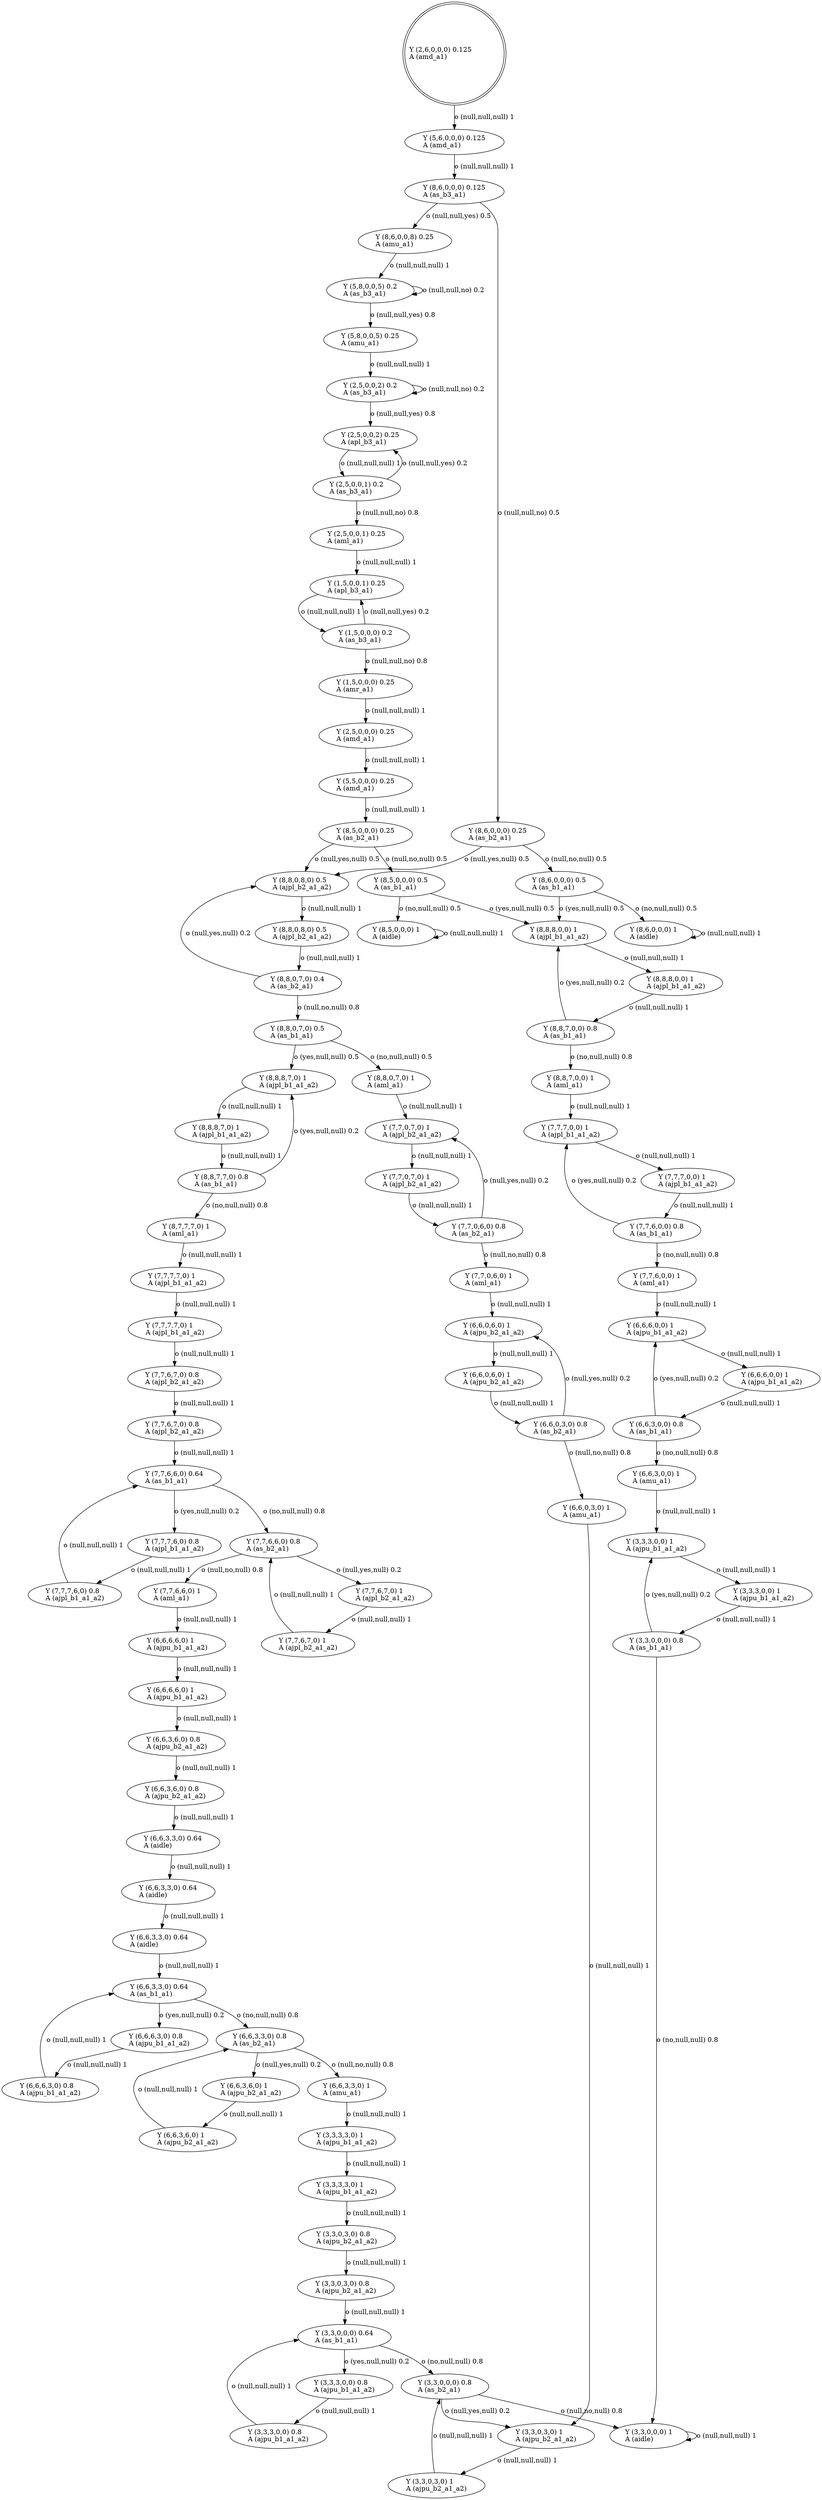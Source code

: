 digraph "G" {
root [label="Y (2,6,0,0,0) 0.125\lA (amd_a1)\l", labeljust="l", shape=doublecircle];
x0row15 [label="Y (8,6,0,0,8) 0.25\lA (amu_a1)\l"];
x0row1 [label="Y (5,6,0,0,0) 0.125\lA (amd_a1)\l"];
x0row5 [label="Y (8,6,0,0,0) 0.125\lA (as_b3_a1)\l"];
x0row446 [label="Y (6,6,6,0,0) 1\lA (ajpu_b1_a1_a2)\l"];
x0row449 [label="Y (6,6,3,0,0) 0.8\lA (as_b1_a1)\l"];
x0row452 [label="Y (6,6,3,0,0) 1\lA (amu_a1)\l"];
x0row484 [label="Y (8,6,0,0,0) 0.5\lA (as_b1_a1)\l"];
x0row499 [label="Y (8,6,0,0,0) 1\lA (aidle)\l"];
x0row375 [label="Y (6,6,0,6,0) 1\lA (ajpu_b2_a1_a2)\l"];
x0row378 [label="Y (6,6,0,3,0) 0.8\lA (as_b2_a1)\l"];
x0row381 [label="Y (6,6,0,3,0) 1\lA (amu_a1)\l"];
x0row426 [label="Y (7,7,6,0,0) 0.8\lA (as_b1_a1)\l"];
x0row393 [label="Y (8,5,0,0,0) 1\lA (aidle)\l"];
x0row400 [label="Y (8,8,8,0,0) 1\lA (ajpl_b1_a1_a2)\l"];
x0row431 [label="Y (7,7,6,0,0) 1\lA (aml_a1)\l"];
x0row405 [label="Y (8,8,7,0,0) 0.8\lA (as_b1_a1)\l"];
x0row409 [label="Y (8,8,7,0,0) 1\lA (aml_a1)\l"];
x0row421 [label="Y (7,7,7,0,0) 1\lA (ajpl_b1_a1_a2)\l"];
x0row288 [label="Y (3,3,3,3,0) 1\lA (ajpu_b1_a1_a2)\l"];
x0row294 [label="Y (3,3,0,3,0) 0.8\lA (ajpu_b2_a1_a2)\l"];
x0row295 [label="Y (3,3,3,0,0) 0.8\lA (ajpu_b1_a1_a2)\l"];
x0row299 [label="Y (3,3,0,3,0) 1\lA (ajpu_b2_a1_a2)\l"];
x0row355 [label="Y (7,7,0,6,0) 0.8\lA (as_b2_a1)\l"];
x0row304 [label="Y (3,3,0,0,0) 0.64\lA (as_b1_a1)\l"];
x0row308 [label="Y (3,3,0,0,0) 0.8\lA (as_b2_a1)\l"];
x0row309 [label="Y (3,3,0,0,0) 0.8\lA (as_b1_a1)\l"];
x0row318 [label="Y (3,3,3,0,0) 1\lA (ajpu_b1_a1_a2)\l"];
x0row326 [label="Y (3,3,0,0,0) 1\lA (aidle)\l"];
x0row360 [label="Y (7,7,0,6,0) 1\lA (aml_a1)\l"];
x0row350 [label="Y (7,7,0,7,0) 1\lA (ajpl_b2_a1_a2)\l"];
x0row16 [label="Y (8,6,0,0,0) 0.25\lA (as_b2_a1)\l"];
x0row191 [label="Y (7,7,6,7,0) 1\lA (ajpl_b2_a1_a2)\l"];
x0row197 [label="Y (7,7,6,6,0) 0.64\lA (as_b1_a1)\l"];
x0row202 [label="Y (7,7,6,6,0) 0.8\lA (as_b2_a1)\l"];
x0row224 [label="Y (7,7,6,6,0) 1\lA (aml_a1)\l"];
x0row274 [label="Y (6,6,3,3,0) 1\lA (amu_a1)\l"];
x0row246 [label="Y (6,6,6,6,0) 1\lA (ajpu_b1_a1_a2)\l"];
x0row249 [label="Y (6,6,3,6,0) 0.8\lA (ajpu_b2_a1_a2)\l"];
x0row250 [label="Y (6,6,6,3,0) 0.8\lA (ajpu_b1_a1_a2)\l"];
x0row253 [label="Y (6,6,3,6,0) 1\lA (ajpu_b2_a1_a2)\l"];
x0row257 [label="Y (6,6,3,3,0) 0.64\lA (as_b1_a1)\l"];
x0row260 [label="Y (6,6,3,3,0) 0.8\lA (as_b2_a1)\l"];
x0row102 [label="Y (2,5,0,0,0) 0.25\lA (amd_a1)\l"];
x0row108 [label="Y (5,5,0,0,0) 0.25\lA (amd_a1)\l"];
x0row112 [label="Y (8,5,0,0,0) 0.25\lA (as_b2_a1)\l"];
x0row120 [label="Y (8,5,0,0,0) 0.5\lA (as_b1_a1)\l"];
x0row184 [label="Y (7,7,6,7,0) 0.8\lA (ajpl_b2_a1_a2)\l"];
x0row129 [label="Y (8,8,0,8,0) 0.5\lA (ajpl_b2_a1_a2)\l"];
x0row138 [label="Y (8,8,0,7,0) 0.4\lA (as_b2_a1)\l"];
x0row144 [label="Y (8,8,0,7,0) 0.5\lA (as_b1_a1)\l"];
x0row186 [label="Y (7,7,7,6,0) 0.8\lA (ajpl_b1_a1_a2)\l"];
x0row153 [label="Y (8,8,8,7,0) 1\lA (ajpl_b1_a1_a2)\l"];
x0row154 [label="Y (8,8,0,7,0) 1\lA (aml_a1)\l"];
x0row177 [label="Y (7,7,7,7,0) 1\lA (ajpl_b1_a1_a2)\l"];
x0row163 [label="Y (8,8,7,7,0) 0.8\lA (as_b1_a1)\l"];
x0row175 [label="Y (8,7,7,7,0) 1\lA (aml_a1)\l"];
x0row40 [label="Y (5,8,0,0,5) 0.2\lA (as_b3_a1)\l"];
x0row45 [label="Y (5,8,0,0,5) 0.25\lA (amu_a1)\l"];
x0row90 [label="Y (1,5,0,0,0) 0.2\lA (as_b3_a1)\l"];
x0row61 [label="Y (2,5,0,0,2) 0.2\lA (as_b3_a1)\l"];
x0row65 [label="Y (2,5,0,0,2) 0.25\lA (apl_b3_a1)\l"];
x0row98 [label="Y (1,5,0,0,0) 0.25\lA (amr_a1)\l"];
x0row72 [label="Y (2,5,0,0,1) 0.2\lA (as_b3_a1)\l"];
x0row79 [label="Y (2,5,0,0,1) 0.25\lA (aml_a1)\l"];
x0row84 [label="Y (1,5,0,0,1) 0.25\lA (apl_b3_a1)\l"];
x0row257_noop_0 [label="Y (6,6,3,3,0) 0.64\lA (aidle)\l"];
x0row257_noop_1 [label="Y (6,6,3,3,0) 0.64\lA (aidle)\l"];
x0row257_noop_2 [label="Y (6,6,3,3,0) 0.64\lA (aidle)\l"];
x0row446_repeat_1 [label="Y (6,6,6,0,0) 1\lA (ajpu_b1_a1_a2)\l"];
x0row375_repeat_1 [label="Y (6,6,0,6,0) 1\lA (ajpu_b2_a1_a2)\l"];
x0row400_repeat_1 [label="Y (8,8,8,0,0) 1\lA (ajpl_b1_a1_a2)\l"];
x0row421_repeat_1 [label="Y (7,7,7,0,0) 1\lA (ajpl_b1_a1_a2)\l"];
x0row288_repeat_1 [label="Y (3,3,3,3,0) 1\lA (ajpu_b1_a1_a2)\l"];
x0row294_repeat_1 [label="Y (3,3,0,3,0) 0.8\lA (ajpu_b2_a1_a2)\l"];
x0row295_repeat_1 [label="Y (3,3,3,0,0) 0.8\lA (ajpu_b1_a1_a2)\l"];
x0row299_repeat_1 [label="Y (3,3,0,3,0) 1\lA (ajpu_b2_a1_a2)\l"];
x0row318_repeat_1 [label="Y (3,3,3,0,0) 1\lA (ajpu_b1_a1_a2)\l"];
x0row350_repeat_1 [label="Y (7,7,0,7,0) 1\lA (ajpl_b2_a1_a2)\l"];
x0row191_repeat_1 [label="Y (7,7,6,7,0) 1\lA (ajpl_b2_a1_a2)\l"];
x0row246_repeat_1 [label="Y (6,6,6,6,0) 1\lA (ajpu_b1_a1_a2)\l"];
x0row249_repeat_1 [label="Y (6,6,3,6,0) 0.8\lA (ajpu_b2_a1_a2)\l"];
x0row250_repeat_1 [label="Y (6,6,6,3,0) 0.8\lA (ajpu_b1_a1_a2)\l"];
x0row253_repeat_1 [label="Y (6,6,3,6,0) 1\lA (ajpu_b2_a1_a2)\l"];
x0row184_repeat_1 [label="Y (7,7,6,7,0) 0.8\lA (ajpl_b2_a1_a2)\l"];
x0row129_repeat_1 [label="Y (8,8,0,8,0) 0.5\lA (ajpl_b2_a1_a2)\l"];
x0row186_repeat_1 [label="Y (7,7,7,6,0) 0.8\lA (ajpl_b1_a1_a2)\l"];
x0row153_repeat_1 [label="Y (8,8,8,7,0) 1\lA (ajpl_b1_a1_a2)\l"];
x0row177_repeat_1 [label="Y (7,7,7,7,0) 1\lA (ajpl_b1_a1_a2)\l"];
root -> x0row1  [key=0, label="o (null,null,null) 1\l"];
x0row15 -> x0row40  [key=0, label="o (null,null,null) 1\l"];
x0row1 -> x0row5  [key=0, label="o (null,null,null) 1\l"];
x0row5 -> x0row15  [key=0, label="o (null,null,yes) 0.5\l"];
x0row5 -> x0row16  [key=0, label="o (null,null,no) 0.5\l"];
x0row446 -> x0row446_repeat_1  [key=0, label="o (null,null,null) 1\l"];
x0row449 -> x0row446  [key=0, label="o (yes,null,null) 0.2\l"];
x0row449 -> x0row452  [key=0, label="o (no,null,null) 0.8\l"];
x0row452 -> x0row318  [key=0, label="o (null,null,null) 1\l"];
x0row484 -> x0row499  [key=0, label="o (no,null,null) 0.5\l"];
x0row484 -> x0row400  [key=0, label="o (yes,null,null) 0.5\l"];
x0row499 -> x0row499  [key=0, label="o (null,null,null) 1\l"];
x0row375 -> x0row375_repeat_1  [key=0, label="o (null,null,null) 1\l"];
x0row378 -> x0row375  [key=0, label="o (null,yes,null) 0.2\l"];
x0row378 -> x0row381  [key=0, label="o (null,no,null) 0.8\l"];
x0row381 -> x0row299  [key=0, label="o (null,null,null) 1\l"];
x0row426 -> x0row421  [key=0, label="o (yes,null,null) 0.2\l"];
x0row426 -> x0row431  [key=0, label="o (no,null,null) 0.8\l"];
x0row393 -> x0row393  [key=0, label="o (null,null,null) 1\l"];
x0row400 -> x0row400_repeat_1  [key=0, label="o (null,null,null) 1\l"];
x0row431 -> x0row446  [key=0, label="o (null,null,null) 1\l"];
x0row405 -> x0row400  [key=0, label="o (yes,null,null) 0.2\l"];
x0row405 -> x0row409  [key=0, label="o (no,null,null) 0.8\l"];
x0row409 -> x0row421  [key=0, label="o (null,null,null) 1\l"];
x0row421 -> x0row421_repeat_1  [key=0, label="o (null,null,null) 1\l"];
x0row288 -> x0row288_repeat_1  [key=0, label="o (null,null,null) 1\l"];
x0row294 -> x0row294_repeat_1  [key=0, label="o (null,null,null) 1\l"];
x0row295 -> x0row295_repeat_1  [key=0, label="o (null,null,null) 1\l"];
x0row299 -> x0row299_repeat_1  [key=0, label="o (null,null,null) 1\l"];
x0row355 -> x0row350  [key=0, label="o (null,yes,null) 0.2\l"];
x0row355 -> x0row360  [key=0, label="o (null,no,null) 0.8\l"];
x0row304 -> x0row295  [key=0, label="o (yes,null,null) 0.2\l"];
x0row304 -> x0row308  [key=0, label="o (no,null,null) 0.8\l"];
x0row308 -> x0row299  [key=0, label="o (null,yes,null) 0.2\l"];
x0row308 -> x0row326  [key=0, label="o (null,no,null) 0.8\l"];
x0row309 -> x0row318  [key=0, label="o (yes,null,null) 0.2\l"];
x0row309 -> x0row326  [key=0, label="o (no,null,null) 0.8\l"];
x0row318 -> x0row318_repeat_1  [key=0, label="o (null,null,null) 1\l"];
x0row326 -> x0row326  [key=0, label="o (null,null,null) 1\l"];
x0row360 -> x0row375  [key=0, label="o (null,null,null) 1\l"];
x0row350 -> x0row350_repeat_1  [key=0, label="o (null,null,null) 1\l"];
x0row16 -> x0row484  [key=0, label="o (null,no,null) 0.5\l"];
x0row16 -> x0row129  [key=0, label="o (null,yes,null) 0.5\l"];
x0row191 -> x0row191_repeat_1  [key=0, label="o (null,null,null) 1\l"];
x0row197 -> x0row186  [key=0, label="o (yes,null,null) 0.2\l"];
x0row197 -> x0row202  [key=0, label="o (no,null,null) 0.8\l"];
x0row202 -> x0row191  [key=0, label="o (null,yes,null) 0.2\l"];
x0row202 -> x0row224  [key=0, label="o (null,no,null) 0.8\l"];
x0row224 -> x0row246  [key=0, label="o (null,null,null) 1\l"];
x0row274 -> x0row288  [key=0, label="o (null,null,null) 1\l"];
x0row246 -> x0row246_repeat_1  [key=0, label="o (null,null,null) 1\l"];
x0row249 -> x0row249_repeat_1  [key=0, label="o (null,null,null) 1\l"];
x0row250 -> x0row250_repeat_1  [key=0, label="o (null,null,null) 1\l"];
x0row253 -> x0row253_repeat_1  [key=0, label="o (null,null,null) 1\l"];
x0row257 -> x0row250  [key=0, label="o (yes,null,null) 0.2\l"];
x0row257 -> x0row260  [key=0, label="o (no,null,null) 0.8\l"];
x0row260 -> x0row253  [key=0, label="o (null,yes,null) 0.2\l"];
x0row260 -> x0row274  [key=0, label="o (null,no,null) 0.8\l"];
x0row102 -> x0row108  [key=0, label="o (null,null,null) 1\l"];
x0row108 -> x0row112  [key=0, label="o (null,null,null) 1\l"];
x0row112 -> x0row120  [key=0, label="o (null,no,null) 0.5\l"];
x0row112 -> x0row129  [key=0, label="o (null,yes,null) 0.5\l"];
x0row120 -> x0row393  [key=0, label="o (no,null,null) 0.5\l"];
x0row120 -> x0row400  [key=0, label="o (yes,null,null) 0.5\l"];
x0row184 -> x0row184_repeat_1  [key=0, label="o (null,null,null) 1\l"];
x0row129 -> x0row129_repeat_1  [key=0, label="o (null,null,null) 1\l"];
x0row138 -> x0row129  [key=0, label="o (null,yes,null) 0.2\l"];
x0row138 -> x0row144  [key=0, label="o (null,no,null) 0.8\l"];
x0row144 -> x0row153  [key=0, label="o (yes,null,null) 0.5\l"];
x0row144 -> x0row154  [key=0, label="o (no,null,null) 0.5\l"];
x0row186 -> x0row186_repeat_1  [key=0, label="o (null,null,null) 1\l"];
x0row153 -> x0row153_repeat_1  [key=0, label="o (null,null,null) 1\l"];
x0row154 -> x0row350  [key=0, label="o (null,null,null) 1\l"];
x0row177 -> x0row177_repeat_1  [key=0, label="o (null,null,null) 1\l"];
x0row163 -> x0row153  [key=0, label="o (yes,null,null) 0.2\l"];
x0row163 -> x0row175  [key=0, label="o (no,null,null) 0.8\l"];
x0row175 -> x0row177  [key=0, label="o (null,null,null) 1\l"];
x0row40 -> x0row45  [key=0, label="o (null,null,yes) 0.8\l"];
x0row40 -> x0row40  [key=0, label="o (null,null,no) 0.2\l"];
x0row45 -> x0row61  [key=0, label="o (null,null,null) 1\l"];
x0row90 -> x0row84  [key=0, label="o (null,null,yes) 0.2\l"];
x0row90 -> x0row98  [key=0, label="o (null,null,no) 0.8\l"];
x0row61 -> x0row65  [key=0, label="o (null,null,yes) 0.8\l"];
x0row61 -> x0row61  [key=0, label="o (null,null,no) 0.2\l"];
x0row65 -> x0row72  [key=0, label="o (null,null,null) 1\l"];
x0row98 -> x0row102  [key=0, label="o (null,null,null) 1\l"];
x0row72 -> x0row65  [key=0, label="o (null,null,yes) 0.2\l"];
x0row72 -> x0row79  [key=0, label="o (null,null,no) 0.8\l"];
x0row79 -> x0row84  [key=0, label="o (null,null,null) 1\l"];
x0row84 -> x0row90  [key=0, label="o (null,null,null) 1\l"];
x0row257_noop_0 -> x0row257_noop_1  [key=0, label="o (null,null,null) 1\l"];
x0row257_noop_1 -> x0row257_noop_2  [key=0, label="o (null,null,null) 1\l"];
x0row257_noop_2 -> x0row257  [key=0, label="o (null,null,null) 1\l"];
x0row446_repeat_1 -> x0row449  [key=0, label="o (null,null,null) 1\l"];
x0row375_repeat_1 -> x0row378  [key=0, label="o (null,null,null) 1\l"];
x0row400_repeat_1 -> x0row405  [key=0, label="o (null,null,null) 1\l"];
x0row421_repeat_1 -> x0row426  [key=0, label="o (null,null,null) 1\l"];
x0row288_repeat_1 -> x0row294  [key=0, label="o (null,null,null) 1\l"];
x0row294_repeat_1 -> x0row304  [key=0, label="o (null,null,null) 1\l"];
x0row295_repeat_1 -> x0row304  [key=0, label="o (null,null,null) 1\l"];
x0row299_repeat_1 -> x0row308  [key=0, label="o (null,null,null) 1\l"];
x0row318_repeat_1 -> x0row309  [key=0, label="o (null,null,null) 1\l"];
x0row350_repeat_1 -> x0row355  [key=0, label="o (null,null,null) 1\l"];
x0row191_repeat_1 -> x0row202  [key=0, label="o (null,null,null) 1\l"];
x0row246_repeat_1 -> x0row249  [key=0, label="o (null,null,null) 1\l"];
x0row249_repeat_1 -> x0row257_noop_0  [key=0, label="o (null,null,null) 1\l"];
x0row250_repeat_1 -> x0row257  [key=0, label="o (null,null,null) 1\l"];
x0row253_repeat_1 -> x0row260  [key=0, label="o (null,null,null) 1\l"];
x0row184_repeat_1 -> x0row197  [key=0, label="o (null,null,null) 1\l"];
x0row129_repeat_1 -> x0row138  [key=0, label="o (null,null,null) 1\l"];
x0row186_repeat_1 -> x0row197  [key=0, label="o (null,null,null) 1\l"];
x0row153_repeat_1 -> x0row163  [key=0, label="o (null,null,null) 1\l"];
x0row177_repeat_1 -> x0row184  [key=0, label="o (null,null,null) 1\l"];
}
